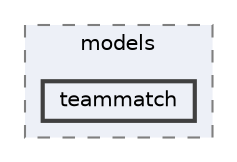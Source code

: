 digraph "/Users/nicolapanozzo/unibo/Kaunas Courses/Component Based Software Engineering/chesscom_api_wrapper/app/chesscomwrapper/src/models/teammatch"
{
 // LATEX_PDF_SIZE
  bgcolor="transparent";
  edge [fontname=Helvetica,fontsize=10,labelfontname=Helvetica,labelfontsize=10];
  node [fontname=Helvetica,fontsize=10,shape=box,height=0.2,width=0.4];
  compound=true
  subgraph clusterdir_bdeba5f06b852fec80257c0bf4c3c36e {
    graph [ bgcolor="#edf0f7", pencolor="grey50", label="models", fontname=Helvetica,fontsize=10 style="filled,dashed", URL="dir_bdeba5f06b852fec80257c0bf4c3c36e.html",tooltip=""]
  dir_0419eea6dbc53816783b57483512a9a1 [label="teammatch", fillcolor="#edf0f7", color="grey25", style="filled,bold", URL="dir_0419eea6dbc53816783b57483512a9a1.html",tooltip=""];
  }
}
